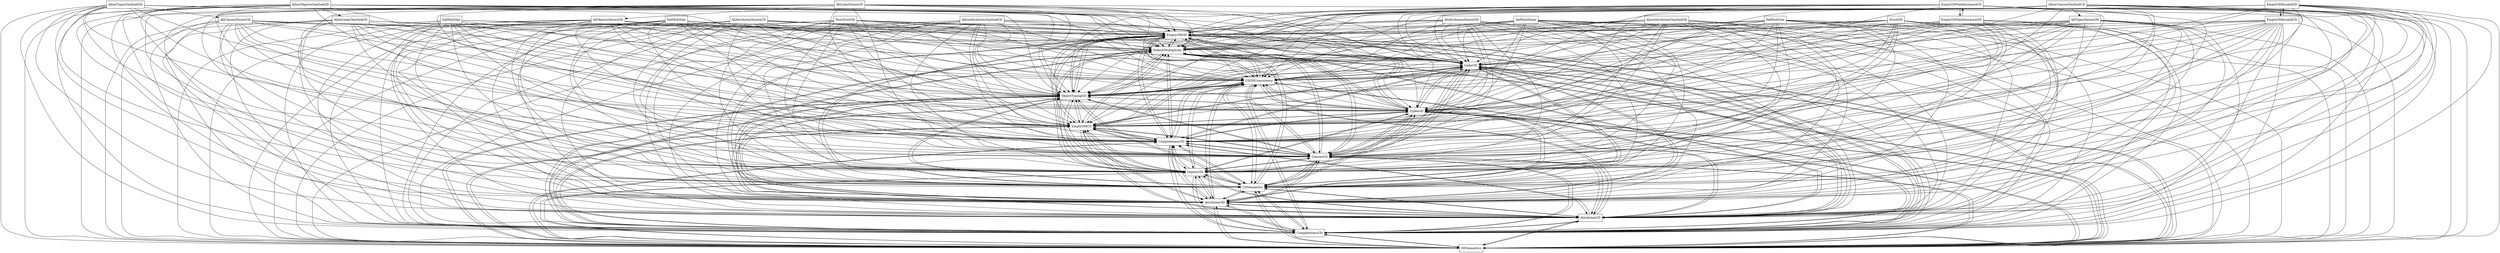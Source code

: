 digraph{
graph [rankdir=TB];
node [shape=box];
edge [arrowhead=normal];
0[label="EmptyOMOD",]
1[label="DefaultMultiplicity",]
2[label="AllowAttributesOmittedOD",]
3[label="ODSemantics",]
4[label="AllowObjectsOmittedOD",]
5[label="DefMultOne",]
6[label="AllLinksShownOD",]
7[label="AllObjectsShownOD",]
8[label="DefMultOpt",]
9[label="CompletenessCD",]
10[label="AllowLinksOmittedOD",]
11[label="StrictOD",]
12[label="NonStrictOD",]
13[label="AttributesCD",]
14[label="AllowTypesOmittedOD",]
15[label="EmptyOMInvalidOD",]
16[label="AllClassesShownCD",]
17[label="AttributesOD",]
18[label="DefMultStar",]
19[label="AllTypesShownOD",]
20[label="CDSemantics",]
21[label="AllAttributesShownCD",]
22[label="ObjectsOD",]
23[label="ClassesCD",]
24[label="EmptyOMInvalidCD",]
25[label="AllowAttributesOmittedCD",]
26[label="CompletenessOD",]
27[label="AllAttributesShownOD",]
28[label="DefMultSome",]
29[label="AllowClassesOmittedCD",]
30[label="EmptyOMCD",]
31[label="EmptyOMValidInstanceCD",]
32[label="TypesOD",]
33[label="ObjectTypingOD",]
34[label="CDODConsistency",]
35[label="EmptyOMValidInstanceOD",]
36[label="LinksOD",]
0->1[label="",]
0->3[label="",]
0->9[label="",]
0->13[label="",]
0->17[label="",]
0->20[label="",]
0->22[label="",]
0->23[label="",]
0->26[label="",]
0->30[label="",]
0->32[label="",]
0->33[label="",]
0->34[label="",]
0->36[label="",]
1->0[label="",]
1->3[label="",]
1->9[label="",]
1->13[label="",]
1->17[label="",]
1->20[label="",]
1->22[label="",]
1->23[label="",]
1->26[label="",]
1->30[label="",]
1->32[label="",]
1->33[label="",]
1->34[label="",]
1->36[label="",]
2->0[label="",]
2->1[label="",]
2->3[label="",]
2->9[label="",]
2->13[label="",]
2->17[label="",]
2->20[label="",]
2->22[label="",]
2->23[label="",]
2->26[label="",]
2->30[label="",]
2->32[label="",]
2->33[label="",]
2->34[label="",]
2->36[label="",]
3->0[label="",]
3->1[label="",]
3->9[label="",]
3->13[label="",]
3->17[label="",]
3->20[label="",]
3->22[label="",]
3->23[label="",]
3->26[label="",]
3->30[label="",]
3->32[label="",]
3->33[label="",]
3->34[label="",]
3->36[label="",]
4->0[label="",]
4->1[label="",]
4->3[label="",]
4->9[label="",]
4->10[label="",]
4->13[label="",]
4->17[label="",]
4->20[label="",]
4->22[label="",]
4->23[label="",]
4->26[label="",]
4->30[label="",]
4->32[label="",]
4->33[label="",]
4->34[label="",]
4->36[label="",]
5->0[label="",]
5->1[label="",]
5->3[label="",]
5->9[label="",]
5->13[label="",]
5->17[label="",]
5->20[label="",]
5->22[label="",]
5->23[label="",]
5->26[label="",]
5->30[label="",]
5->32[label="",]
5->33[label="",]
5->34[label="",]
5->36[label="",]
6->0[label="",]
6->1[label="",]
6->3[label="",]
6->7[label="",]
6->9[label="",]
6->13[label="",]
6->17[label="",]
6->20[label="",]
6->22[label="",]
6->23[label="",]
6->26[label="",]
6->30[label="",]
6->32[label="",]
6->33[label="",]
6->34[label="",]
6->36[label="",]
7->0[label="",]
7->1[label="",]
7->3[label="",]
7->9[label="",]
7->13[label="",]
7->17[label="",]
7->20[label="",]
7->22[label="",]
7->23[label="",]
7->26[label="",]
7->30[label="",]
7->32[label="",]
7->33[label="",]
7->34[label="",]
7->36[label="",]
8->0[label="",]
8->1[label="",]
8->3[label="",]
8->9[label="",]
8->13[label="",]
8->17[label="",]
8->20[label="",]
8->22[label="",]
8->23[label="",]
8->26[label="",]
8->30[label="",]
8->32[label="",]
8->33[label="",]
8->34[label="",]
8->36[label="",]
9->0[label="",]
9->1[label="",]
9->3[label="",]
9->13[label="",]
9->17[label="",]
9->20[label="",]
9->22[label="",]
9->23[label="",]
9->26[label="",]
9->30[label="",]
9->32[label="",]
9->33[label="",]
9->34[label="",]
9->36[label="",]
10->0[label="",]
10->1[label="",]
10->3[label="",]
10->9[label="",]
10->13[label="",]
10->17[label="",]
10->20[label="",]
10->22[label="",]
10->23[label="",]
10->26[label="",]
10->30[label="",]
10->32[label="",]
10->33[label="",]
10->34[label="",]
10->36[label="",]
11->0[label="",]
11->1[label="",]
11->3[label="",]
11->9[label="",]
11->13[label="",]
11->17[label="",]
11->20[label="",]
11->22[label="",]
11->23[label="",]
11->26[label="",]
11->30[label="",]
11->32[label="",]
11->33[label="",]
11->34[label="",]
11->36[label="",]
12->0[label="",]
12->1[label="",]
12->3[label="",]
12->9[label="",]
12->13[label="",]
12->17[label="",]
12->20[label="",]
12->22[label="",]
12->23[label="",]
12->26[label="",]
12->30[label="",]
12->32[label="",]
12->33[label="",]
12->34[label="",]
12->36[label="",]
13->0[label="",]
13->1[label="",]
13->3[label="",]
13->9[label="",]
13->17[label="",]
13->20[label="",]
13->22[label="",]
13->23[label="",]
13->26[label="",]
13->30[label="",]
13->32[label="",]
13->33[label="",]
13->34[label="",]
13->36[label="",]
14->0[label="",]
14->1[label="",]
14->3[label="",]
14->9[label="",]
14->13[label="",]
14->16[label="",]
14->17[label="",]
14->20[label="",]
14->22[label="",]
14->23[label="",]
14->26[label="",]
14->30[label="",]
14->32[label="",]
14->33[label="",]
14->34[label="",]
14->36[label="",]
15->0[label="",]
15->1[label="",]
15->3[label="",]
15->9[label="",]
15->13[label="",]
15->17[label="",]
15->20[label="",]
15->22[label="",]
15->23[label="",]
15->24[label="",]
15->26[label="",]
15->30[label="",]
15->32[label="",]
15->33[label="",]
15->34[label="",]
15->36[label="",]
16->0[label="",]
16->1[label="",]
16->3[label="",]
16->9[label="",]
16->13[label="",]
16->17[label="",]
16->20[label="",]
16->22[label="",]
16->23[label="",]
16->26[label="",]
16->30[label="",]
16->32[label="",]
16->33[label="",]
16->34[label="",]
16->36[label="",]
17->0[label="",]
17->1[label="",]
17->3[label="",]
17->9[label="",]
17->13[label="",]
17->20[label="",]
17->22[label="",]
17->23[label="",]
17->26[label="",]
17->30[label="",]
17->32[label="",]
17->33[label="",]
17->34[label="",]
17->36[label="",]
18->0[label="",]
18->1[label="",]
18->3[label="",]
18->9[label="",]
18->13[label="",]
18->17[label="",]
18->20[label="",]
18->22[label="",]
18->23[label="",]
18->26[label="",]
18->30[label="",]
18->32[label="",]
18->33[label="",]
18->34[label="",]
18->36[label="",]
19->0[label="",]
19->1[label="",]
19->3[label="",]
19->9[label="",]
19->13[label="",]
19->17[label="",]
19->20[label="",]
19->22[label="",]
19->23[label="",]
19->26[label="",]
19->30[label="",]
19->32[label="",]
19->33[label="",]
19->34[label="",]
19->36[label="",]
20->0[label="",]
20->1[label="",]
20->3[label="",]
20->9[label="",]
20->13[label="",]
20->17[label="",]
20->22[label="",]
20->23[label="",]
20->26[label="",]
20->30[label="",]
20->32[label="",]
20->33[label="",]
20->34[label="",]
20->36[label="",]
21->0[label="",]
21->1[label="",]
21->3[label="",]
21->9[label="",]
21->13[label="",]
21->17[label="",]
21->20[label="",]
21->22[label="",]
21->23[label="",]
21->26[label="",]
21->30[label="",]
21->32[label="",]
21->33[label="",]
21->34[label="",]
21->36[label="",]
22->0[label="",]
22->1[label="",]
22->3[label="",]
22->9[label="",]
22->13[label="",]
22->17[label="",]
22->20[label="",]
22->23[label="",]
22->26[label="",]
22->30[label="",]
22->32[label="",]
22->33[label="",]
22->34[label="",]
22->36[label="",]
23->0[label="",]
23->1[label="",]
23->3[label="",]
23->9[label="",]
23->13[label="",]
23->17[label="",]
23->20[label="",]
23->22[label="",]
23->26[label="",]
23->30[label="",]
23->32[label="",]
23->33[label="",]
23->34[label="",]
23->36[label="",]
24->0[label="",]
24->1[label="",]
24->3[label="",]
24->9[label="",]
24->13[label="",]
24->15[label="",]
24->17[label="",]
24->20[label="",]
24->22[label="",]
24->23[label="",]
24->26[label="",]
24->30[label="",]
24->32[label="",]
24->33[label="",]
24->34[label="",]
24->36[label="",]
25->0[label="",]
25->1[label="",]
25->3[label="",]
25->9[label="",]
25->13[label="",]
25->17[label="",]
25->20[label="",]
25->22[label="",]
25->23[label="",]
25->26[label="",]
25->30[label="",]
25->32[label="",]
25->33[label="",]
25->34[label="",]
25->36[label="",]
26->0[label="",]
26->1[label="",]
26->3[label="",]
26->9[label="",]
26->13[label="",]
26->17[label="",]
26->20[label="",]
26->22[label="",]
26->23[label="",]
26->30[label="",]
26->32[label="",]
26->33[label="",]
26->34[label="",]
26->36[label="",]
27->0[label="",]
27->1[label="",]
27->3[label="",]
27->9[label="",]
27->13[label="",]
27->17[label="",]
27->20[label="",]
27->22[label="",]
27->23[label="",]
27->26[label="",]
27->30[label="",]
27->32[label="",]
27->33[label="",]
27->34[label="",]
27->36[label="",]
28->0[label="",]
28->1[label="",]
28->3[label="",]
28->9[label="",]
28->13[label="",]
28->17[label="",]
28->20[label="",]
28->22[label="",]
28->23[label="",]
28->26[label="",]
28->30[label="",]
28->32[label="",]
28->33[label="",]
28->34[label="",]
28->36[label="",]
29->0[label="",]
29->1[label="",]
29->3[label="",]
29->9[label="",]
29->13[label="",]
29->17[label="",]
29->19[label="",]
29->20[label="",]
29->22[label="",]
29->23[label="",]
29->26[label="",]
29->30[label="",]
29->32[label="",]
29->33[label="",]
29->34[label="",]
29->36[label="",]
30->0[label="",]
30->1[label="",]
30->3[label="",]
30->9[label="",]
30->13[label="",]
30->17[label="",]
30->20[label="",]
30->22[label="",]
30->23[label="",]
30->26[label="",]
30->32[label="",]
30->33[label="",]
30->34[label="",]
30->36[label="",]
31->0[label="",]
31->1[label="",]
31->3[label="",]
31->9[label="",]
31->13[label="",]
31->17[label="",]
31->20[label="",]
31->22[label="",]
31->23[label="",]
31->26[label="",]
31->30[label="",]
31->32[label="",]
31->33[label="",]
31->34[label="",]
31->35[label="",]
31->36[label="",]
32->0[label="",]
32->1[label="",]
32->3[label="",]
32->9[label="",]
32->13[label="",]
32->17[label="",]
32->20[label="",]
32->22[label="",]
32->23[label="",]
32->26[label="",]
32->30[label="",]
32->33[label="",]
32->34[label="",]
32->36[label="",]
33->0[label="",]
33->1[label="",]
33->3[label="",]
33->9[label="",]
33->13[label="",]
33->17[label="",]
33->20[label="",]
33->22[label="",]
33->23[label="",]
33->26[label="",]
33->30[label="",]
33->32[label="",]
33->34[label="",]
33->36[label="",]
34->0[label="",]
34->1[label="",]
34->3[label="",]
34->9[label="",]
34->13[label="",]
34->17[label="",]
34->20[label="",]
34->22[label="",]
34->23[label="",]
34->26[label="",]
34->30[label="",]
34->32[label="",]
34->33[label="",]
34->36[label="",]
35->0[label="",]
35->1[label="",]
35->3[label="",]
35->9[label="",]
35->13[label="",]
35->17[label="",]
35->20[label="",]
35->22[label="",]
35->23[label="",]
35->26[label="",]
35->30[label="",]
35->31[label="",]
35->32[label="",]
35->33[label="",]
35->34[label="",]
35->36[label="",]
36->0[label="",]
36->1[label="",]
36->3[label="",]
36->9[label="",]
36->13[label="",]
36->17[label="",]
36->20[label="",]
36->22[label="",]
36->23[label="",]
36->26[label="",]
36->30[label="",]
36->32[label="",]
36->33[label="",]
36->34[label="",]
}
